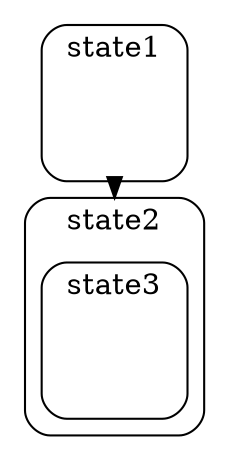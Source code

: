 digraph Test 
{
    compound = true;

    subgraph cluster_cm1 {
      style = rounded
      label = state1
      cm1_C [ label = "C", style = invis ];
    }

    subgraph cluster_cm2 {
      style = rounded
      label = state2
      cm2_C [ label = "C", style = invis ];

      subgraph cluster_cm3 {
        style = rounded
        label = state3
        cm2_C [ label = "C", style = invis ];
      }

    }

    cm1_C -> cm2_C [ltail=cluster_cm1 lhead=cluster_cm2];


}
